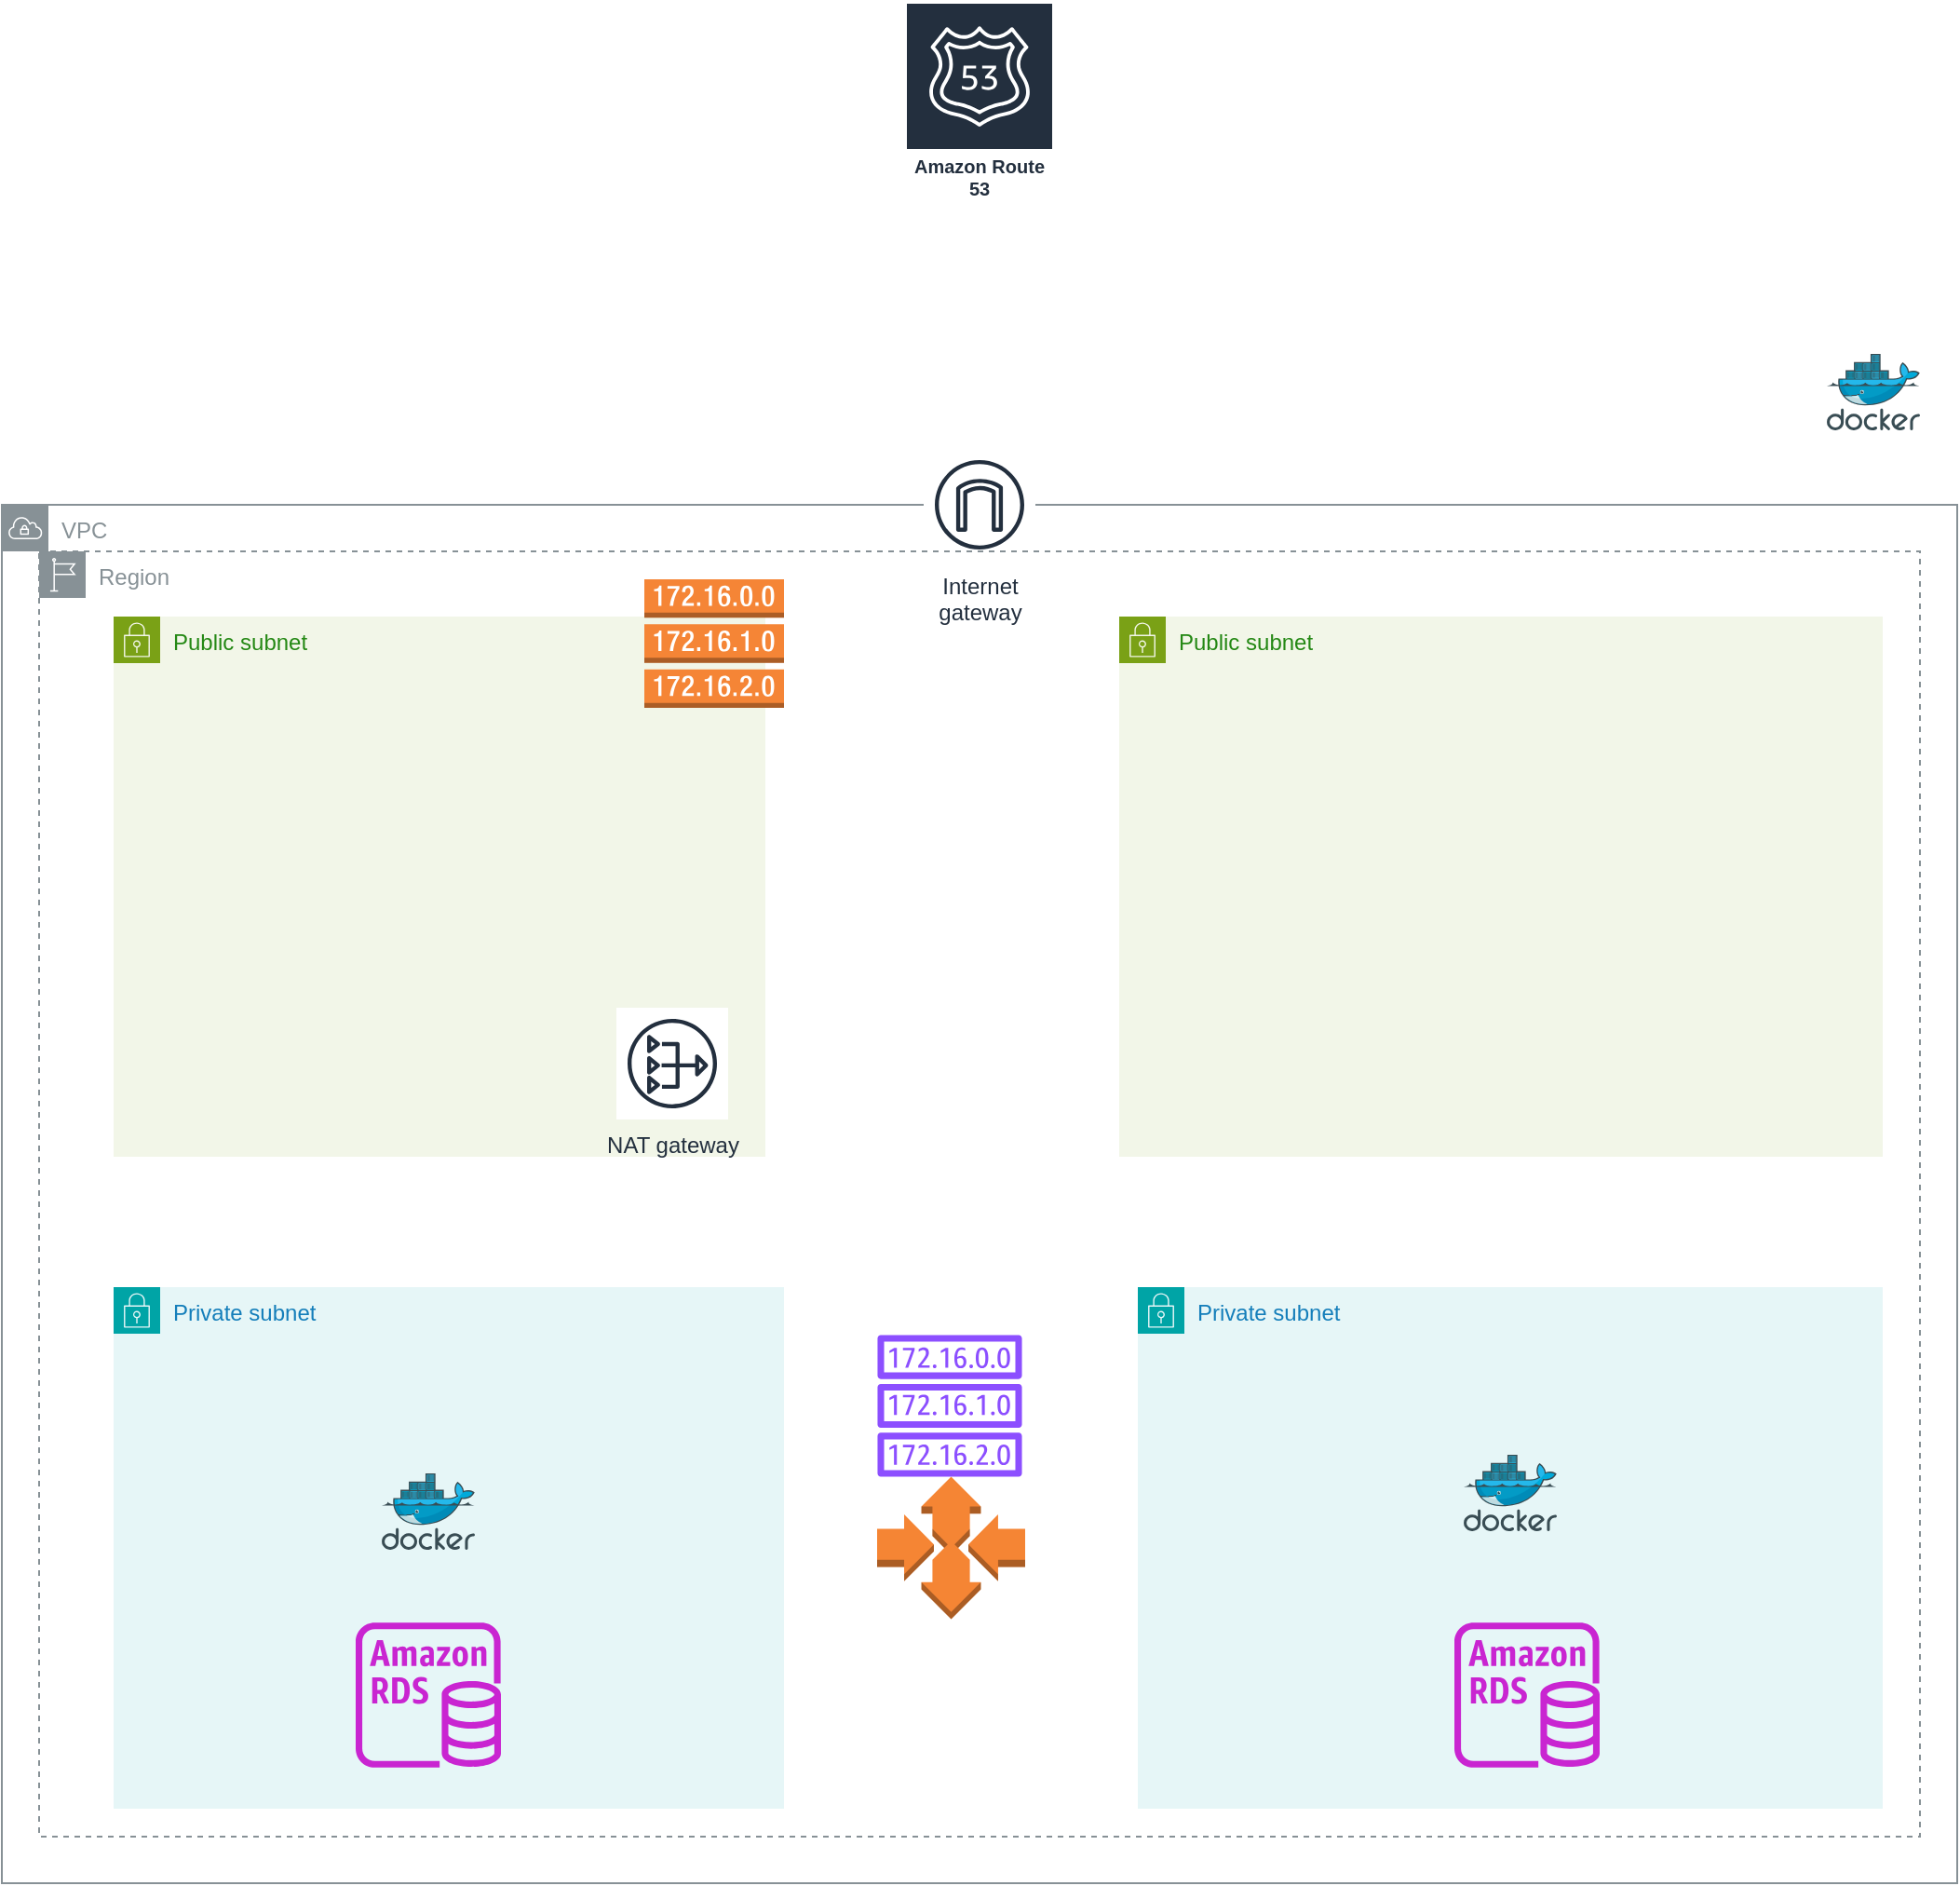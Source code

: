 <mxfile version="24.3.0" type="github">
  <diagram name="Page-1" id="-Y_eyeCRKpiwQtp2OGeJ">
    <mxGraphModel dx="1434" dy="1874" grid="1" gridSize="10" guides="1" tooltips="1" connect="1" arrows="1" fold="1" page="1" pageScale="1" pageWidth="850" pageHeight="1100" math="0" shadow="0">
      <root>
        <mxCell id="0" />
        <mxCell id="1" parent="0" />
        <mxCell id="BaEN7-JFjhf3_HjdtKpQ-1" value="VPC" style="sketch=0;outlineConnect=0;gradientColor=none;html=1;whiteSpace=wrap;fontSize=12;fontStyle=0;shape=mxgraph.aws4.group;grIcon=mxgraph.aws4.group_vpc;strokeColor=#879196;fillColor=none;verticalAlign=top;align=left;spacingLeft=30;fontColor=#879196;dashed=0;" vertex="1" parent="1">
          <mxGeometry x="20" y="40" width="1050" height="740" as="geometry" />
        </mxCell>
        <mxCell id="BaEN7-JFjhf3_HjdtKpQ-3" value="Internet&#xa;gateway" style="sketch=0;outlineConnect=0;fontColor=#232F3E;gradientColor=none;strokeColor=#232F3E;fillColor=#ffffff;dashed=0;verticalLabelPosition=bottom;verticalAlign=top;align=center;html=1;fontSize=12;fontStyle=0;aspect=fixed;shape=mxgraph.aws4.resourceIcon;resIcon=mxgraph.aws4.internet_gateway;" vertex="1" parent="1">
          <mxGeometry x="515" y="10" width="60" height="60" as="geometry" />
        </mxCell>
        <mxCell id="BaEN7-JFjhf3_HjdtKpQ-4" value="Amazon Route 53" style="sketch=0;outlineConnect=0;fontColor=#232F3E;gradientColor=none;strokeColor=#ffffff;fillColor=#232F3E;dashed=0;verticalLabelPosition=middle;verticalAlign=bottom;align=center;html=1;whiteSpace=wrap;fontSize=10;fontStyle=1;spacing=3;shape=mxgraph.aws4.productIcon;prIcon=mxgraph.aws4.route_53;" vertex="1" parent="1">
          <mxGeometry x="505" y="-230" width="80" height="110" as="geometry" />
        </mxCell>
        <mxCell id="BaEN7-JFjhf3_HjdtKpQ-6" value="Region" style="sketch=0;outlineConnect=0;gradientColor=none;html=1;whiteSpace=wrap;fontSize=12;fontStyle=0;shape=mxgraph.aws4.group;grIcon=mxgraph.aws4.group_region;strokeColor=#879196;fillColor=none;verticalAlign=top;align=left;spacingLeft=30;fontColor=#879196;dashed=1;" vertex="1" parent="1">
          <mxGeometry x="40" y="65" width="1010" height="690" as="geometry" />
        </mxCell>
        <mxCell id="BaEN7-JFjhf3_HjdtKpQ-7" value="Public subnet" style="points=[[0,0],[0.25,0],[0.5,0],[0.75,0],[1,0],[1,0.25],[1,0.5],[1,0.75],[1,1],[0.75,1],[0.5,1],[0.25,1],[0,1],[0,0.75],[0,0.5],[0,0.25]];outlineConnect=0;gradientColor=none;html=1;whiteSpace=wrap;fontSize=12;fontStyle=0;container=1;pointerEvents=0;collapsible=0;recursiveResize=0;shape=mxgraph.aws4.group;grIcon=mxgraph.aws4.group_security_group;grStroke=0;strokeColor=#7AA116;fillColor=#F2F6E8;verticalAlign=top;align=left;spacingLeft=30;fontColor=#248814;dashed=0;" vertex="1" parent="1">
          <mxGeometry x="80" y="100" width="350" height="290" as="geometry" />
        </mxCell>
        <mxCell id="BaEN7-JFjhf3_HjdtKpQ-8" value="Public subnet" style="points=[[0,0],[0.25,0],[0.5,0],[0.75,0],[1,0],[1,0.25],[1,0.5],[1,0.75],[1,1],[0.75,1],[0.5,1],[0.25,1],[0,1],[0,0.75],[0,0.5],[0,0.25]];outlineConnect=0;gradientColor=none;html=1;whiteSpace=wrap;fontSize=12;fontStyle=0;container=1;pointerEvents=0;collapsible=0;recursiveResize=0;shape=mxgraph.aws4.group;grIcon=mxgraph.aws4.group_security_group;grStroke=0;strokeColor=#7AA116;fillColor=#F2F6E8;verticalAlign=top;align=left;spacingLeft=30;fontColor=#248814;dashed=0;" vertex="1" parent="1">
          <mxGeometry x="620" y="100" width="410" height="290" as="geometry" />
        </mxCell>
        <mxCell id="BaEN7-JFjhf3_HjdtKpQ-9" value="Private subnet" style="points=[[0,0],[0.25,0],[0.5,0],[0.75,0],[1,0],[1,0.25],[1,0.5],[1,0.75],[1,1],[0.75,1],[0.5,1],[0.25,1],[0,1],[0,0.75],[0,0.5],[0,0.25]];outlineConnect=0;gradientColor=none;html=1;whiteSpace=wrap;fontSize=12;fontStyle=0;container=1;pointerEvents=0;collapsible=0;recursiveResize=0;shape=mxgraph.aws4.group;grIcon=mxgraph.aws4.group_security_group;grStroke=0;strokeColor=#00A4A6;fillColor=#E6F6F7;verticalAlign=top;align=left;spacingLeft=30;fontColor=#147EBA;dashed=0;" vertex="1" parent="1">
          <mxGeometry x="80" y="460" width="360" height="280" as="geometry" />
        </mxCell>
        <mxCell id="BaEN7-JFjhf3_HjdtKpQ-15" value="" style="image;sketch=0;aspect=fixed;html=1;points=[];align=center;fontSize=12;image=img/lib/mscae/Docker.svg;" vertex="1" parent="BaEN7-JFjhf3_HjdtKpQ-9">
          <mxGeometry x="144" y="100" width="50" height="41" as="geometry" />
        </mxCell>
        <mxCell id="BaEN7-JFjhf3_HjdtKpQ-10" value="Private subnet" style="points=[[0,0],[0.25,0],[0.5,0],[0.75,0],[1,0],[1,0.25],[1,0.5],[1,0.75],[1,1],[0.75,1],[0.5,1],[0.25,1],[0,1],[0,0.75],[0,0.5],[0,0.25]];outlineConnect=0;gradientColor=none;html=1;whiteSpace=wrap;fontSize=12;fontStyle=0;container=1;pointerEvents=0;collapsible=0;recursiveResize=0;shape=mxgraph.aws4.group;grIcon=mxgraph.aws4.group_security_group;grStroke=0;strokeColor=#00A4A6;fillColor=#E6F6F7;verticalAlign=top;align=left;spacingLeft=30;fontColor=#147EBA;dashed=0;" vertex="1" parent="1">
          <mxGeometry x="630" y="460" width="400" height="280" as="geometry" />
        </mxCell>
        <mxCell id="BaEN7-JFjhf3_HjdtKpQ-13" value="" style="sketch=0;outlineConnect=0;fontColor=#232F3E;gradientColor=none;fillColor=#C925D1;strokeColor=none;dashed=0;verticalLabelPosition=bottom;verticalAlign=top;align=center;html=1;fontSize=12;fontStyle=0;aspect=fixed;pointerEvents=1;shape=mxgraph.aws4.rds_instance;" vertex="1" parent="BaEN7-JFjhf3_HjdtKpQ-10">
          <mxGeometry x="170" y="180" width="78" height="78" as="geometry" />
        </mxCell>
        <mxCell id="BaEN7-JFjhf3_HjdtKpQ-14" value="" style="image;sketch=0;aspect=fixed;html=1;points=[];align=center;fontSize=12;image=img/lib/mscae/Docker.svg;" vertex="1" parent="BaEN7-JFjhf3_HjdtKpQ-10">
          <mxGeometry x="175" y="90" width="50" height="41" as="geometry" />
        </mxCell>
        <mxCell id="BaEN7-JFjhf3_HjdtKpQ-11" value="NAT gateway" style="sketch=0;outlineConnect=0;fontColor=#232F3E;gradientColor=none;strokeColor=#232F3E;fillColor=#ffffff;dashed=0;verticalLabelPosition=bottom;verticalAlign=top;align=center;html=1;fontSize=12;fontStyle=0;aspect=fixed;shape=mxgraph.aws4.resourceIcon;resIcon=mxgraph.aws4.nat_gateway;" vertex="1" parent="1">
          <mxGeometry x="350" y="310" width="60" height="60" as="geometry" />
        </mxCell>
        <mxCell id="BaEN7-JFjhf3_HjdtKpQ-12" value="" style="sketch=0;outlineConnect=0;fontColor=#232F3E;gradientColor=none;fillColor=#C925D1;strokeColor=none;dashed=0;verticalLabelPosition=bottom;verticalAlign=top;align=center;html=1;fontSize=12;fontStyle=0;aspect=fixed;pointerEvents=1;shape=mxgraph.aws4.rds_instance;" vertex="1" parent="1">
          <mxGeometry x="210" y="640" width="78" height="78" as="geometry" />
        </mxCell>
        <mxCell id="BaEN7-JFjhf3_HjdtKpQ-16" value="" style="outlineConnect=0;dashed=0;verticalLabelPosition=bottom;verticalAlign=top;align=center;html=1;shape=mxgraph.aws3.auto_scaling;fillColor=#F58534;gradientColor=none;" vertex="1" parent="1">
          <mxGeometry x="490" y="561.75" width="79.5" height="76.5" as="geometry" />
        </mxCell>
        <mxCell id="BaEN7-JFjhf3_HjdtKpQ-17" value="" style="outlineConnect=0;dashed=0;verticalLabelPosition=bottom;verticalAlign=top;align=center;html=1;shape=mxgraph.aws3.route_table;fillColor=#F58536;gradientColor=none;" vertex="1" parent="1">
          <mxGeometry x="365" y="80" width="75" height="69" as="geometry" />
        </mxCell>
        <mxCell id="BaEN7-JFjhf3_HjdtKpQ-18" value="" style="sketch=0;outlineConnect=0;fontColor=#232F3E;gradientColor=none;fillColor=#8C4FFF;strokeColor=none;dashed=0;verticalLabelPosition=bottom;verticalAlign=top;align=center;html=1;fontSize=12;fontStyle=0;aspect=fixed;pointerEvents=1;shape=mxgraph.aws4.route_table;" vertex="1" parent="1">
          <mxGeometry x="490" y="485.75" width="78" height="76" as="geometry" />
        </mxCell>
        <mxCell id="BaEN7-JFjhf3_HjdtKpQ-19" value="" style="image;sketch=0;aspect=fixed;html=1;points=[];align=center;fontSize=12;image=img/lib/mscae/Docker.svg;" vertex="1" parent="1">
          <mxGeometry x="1000" y="-41" width="50" height="41" as="geometry" />
        </mxCell>
      </root>
    </mxGraphModel>
  </diagram>
</mxfile>
